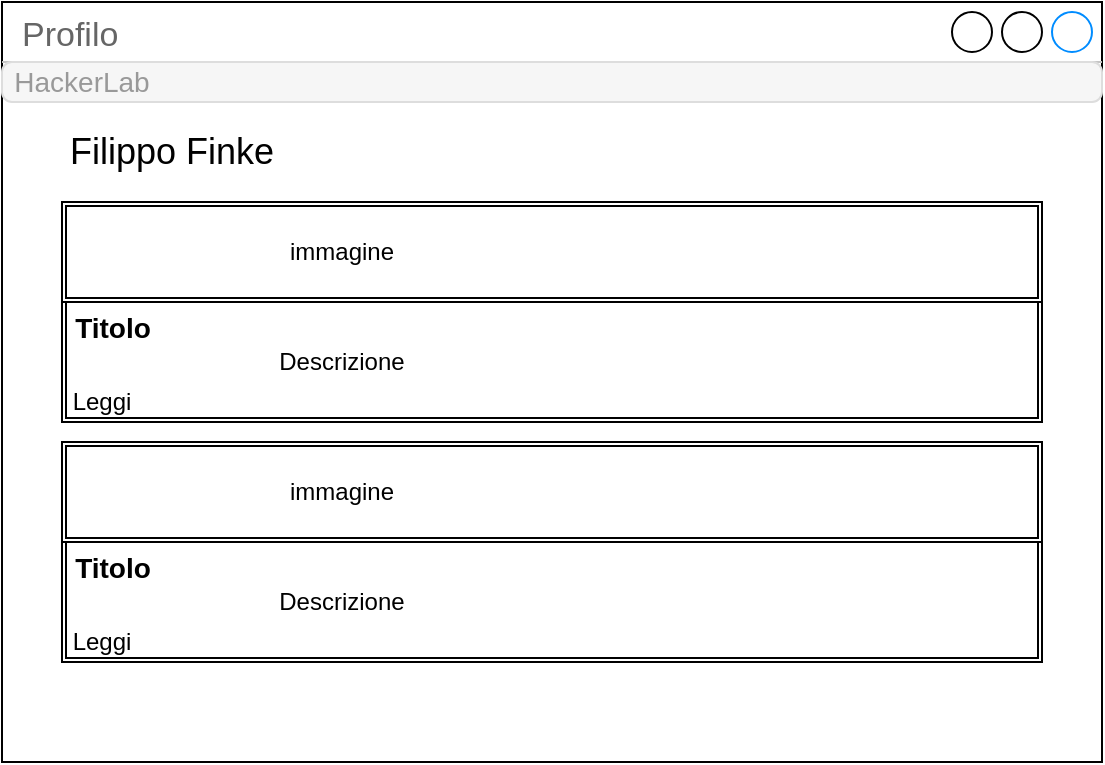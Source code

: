 <mxfile pages="1" version="11.2.8"><diagram id="UxHOhQYTyZqDitjEuLzN" name="Page-1"><mxGraphModel dx="1186" dy="542" grid="1" gridSize="10" guides="1" tooltips="1" connect="1" arrows="1" fold="1" page="1" pageScale="1" pageWidth="827" pageHeight="1169" math="0" shadow="0"><root><mxCell id="0"/><mxCell id="1" parent="0"/><mxCell id="XGBsx3E0oA_hVAK7ntJ1-1" value="Profilo" style="strokeWidth=1;shadow=0;dashed=0;align=center;html=1;shape=mxgraph.mockup.containers.window;align=left;verticalAlign=top;spacingLeft=8;strokeColor2=#008cff;strokeColor3=#c4c4c4;fontColor=#666666;fillColor=#ffffff;mainText=;fontSize=17;labelBackgroundColor=none;" parent="1" vertex="1"><mxGeometry width="550" height="380" as="geometry"/></mxCell><mxCell id="XGBsx3E0oA_hVAK7ntJ1-4" value="" style="html=1;shadow=0;dashed=0;shape=mxgraph.bootstrap.rrect;rSize=5;fillColor=#f6f6f6;strokeColor=#dddddd;" parent="1" vertex="1"><mxGeometry y="30" width="550" height="20" as="geometry"/></mxCell><mxCell id="XGBsx3E0oA_hVAK7ntJ1-5" value="HackerLab" style="html=1;shadow=0;dashed=0;shape=mxgraph.bootstrap.anchor;fontColor=#999999;fontSize=14;whiteSpace=wrap;resizeHeight=1;" parent="XGBsx3E0oA_hVAK7ntJ1-4" vertex="1"><mxGeometry width="80" height="20" relative="1" as="geometry"/></mxCell><mxCell id="XGBsx3E0oA_hVAK7ntJ1-6" value="" style="html=1;shadow=0;dashed=0;shape=mxgraph.bootstrap.anchor;fontColor=#999999;align=right;spacingRight=20;whiteSpace=wrap;resizeHeight=1;" parent="XGBsx3E0oA_hVAK7ntJ1-4" vertex="1"><mxGeometry x="1" width="160" height="20" relative="1" as="geometry"><mxPoint x="-160" as="offset"/></mxGeometry></mxCell><mxCell id="XGBsx3E0oA_hVAK7ntJ1-7" value="&lt;font style=&quot;font-size: 18px&quot;&gt;Filippo Finke&lt;/font&gt;" style="text;html=1;strokeColor=none;fillColor=none;align=center;verticalAlign=middle;whiteSpace=wrap;rounded=0;" parent="1" vertex="1"><mxGeometry x="30" y="60" width="110" height="30" as="geometry"/></mxCell><mxCell id="XGBsx3E0oA_hVAK7ntJ1-13" value="" style="shape=ext;double=1;rounded=0;whiteSpace=wrap;html=1;" parent="1" vertex="1"><mxGeometry x="30" y="100" width="490" height="110" as="geometry"/></mxCell><mxCell id="XGBsx3E0oA_hVAK7ntJ1-10" value="" style="shape=ext;double=1;rounded=0;whiteSpace=wrap;html=1;" parent="1" vertex="1"><mxGeometry x="30" y="100" width="490" height="50" as="geometry"/></mxCell><mxCell id="XGBsx3E0oA_hVAK7ntJ1-11" value="&lt;font style=&quot;font-size: 14px&quot;&gt;Titolo&lt;/font&gt;" style="text;strokeColor=none;fillColor=none;html=1;fontSize=24;fontStyle=1;verticalAlign=middle;align=center;" parent="1" vertex="1"><mxGeometry x="30" y="150" width="50" height="20" as="geometry"/></mxCell><mxCell id="XGBsx3E0oA_hVAK7ntJ1-12" value="Descrizione" style="text;html=1;strokeColor=none;fillColor=none;align=center;verticalAlign=middle;whiteSpace=wrap;rounded=0;" parent="1" vertex="1"><mxGeometry x="30" y="170" width="280" height="20" as="geometry"/></mxCell><mxCell id="XGBsx3E0oA_hVAK7ntJ1-19" value="Leggi" style="text;html=1;strokeColor=none;fillColor=none;align=center;verticalAlign=middle;whiteSpace=wrap;rounded=0;" parent="1" vertex="1"><mxGeometry x="30" y="190" width="40" height="20" as="geometry"/></mxCell><mxCell id="XGBsx3E0oA_hVAK7ntJ1-20" value="" style="shape=ext;double=1;rounded=0;whiteSpace=wrap;html=1;" parent="1" vertex="1"><mxGeometry x="30" y="220" width="490" height="110" as="geometry"/></mxCell><mxCell id="XGBsx3E0oA_hVAK7ntJ1-21" value="" style="shape=ext;double=1;rounded=0;whiteSpace=wrap;html=1;" parent="1" vertex="1"><mxGeometry x="30" y="220" width="490" height="50" as="geometry"/></mxCell><mxCell id="XGBsx3E0oA_hVAK7ntJ1-22" value="&lt;font style=&quot;font-size: 14px&quot;&gt;Titolo&lt;/font&gt;" style="text;strokeColor=none;fillColor=none;html=1;fontSize=24;fontStyle=1;verticalAlign=middle;align=center;" parent="1" vertex="1"><mxGeometry x="30" y="270" width="50" height="20" as="geometry"/></mxCell><mxCell id="XGBsx3E0oA_hVAK7ntJ1-23" value="Descrizione" style="text;html=1;strokeColor=none;fillColor=none;align=center;verticalAlign=middle;whiteSpace=wrap;rounded=0;" parent="1" vertex="1"><mxGeometry x="30" y="290" width="280" height="20" as="geometry"/></mxCell><mxCell id="XGBsx3E0oA_hVAK7ntJ1-24" value="Leggi" style="text;html=1;strokeColor=none;fillColor=none;align=center;verticalAlign=middle;whiteSpace=wrap;rounded=0;" parent="1" vertex="1"><mxGeometry x="30" y="310" width="40" height="20" as="geometry"/></mxCell><mxCell id="XGBsx3E0oA_hVAK7ntJ1-25" value="immagine" style="text;html=1;strokeColor=none;fillColor=none;align=center;verticalAlign=middle;whiteSpace=wrap;rounded=0;" parent="1" vertex="1"><mxGeometry x="150" y="115" width="40" height="20" as="geometry"/></mxCell><mxCell id="XGBsx3E0oA_hVAK7ntJ1-26" value="immagine" style="text;html=1;strokeColor=none;fillColor=none;align=center;verticalAlign=middle;whiteSpace=wrap;rounded=0;" parent="1" vertex="1"><mxGeometry x="150" y="235" width="40" height="20" as="geometry"/></mxCell></root></mxGraphModel></diagram></mxfile>